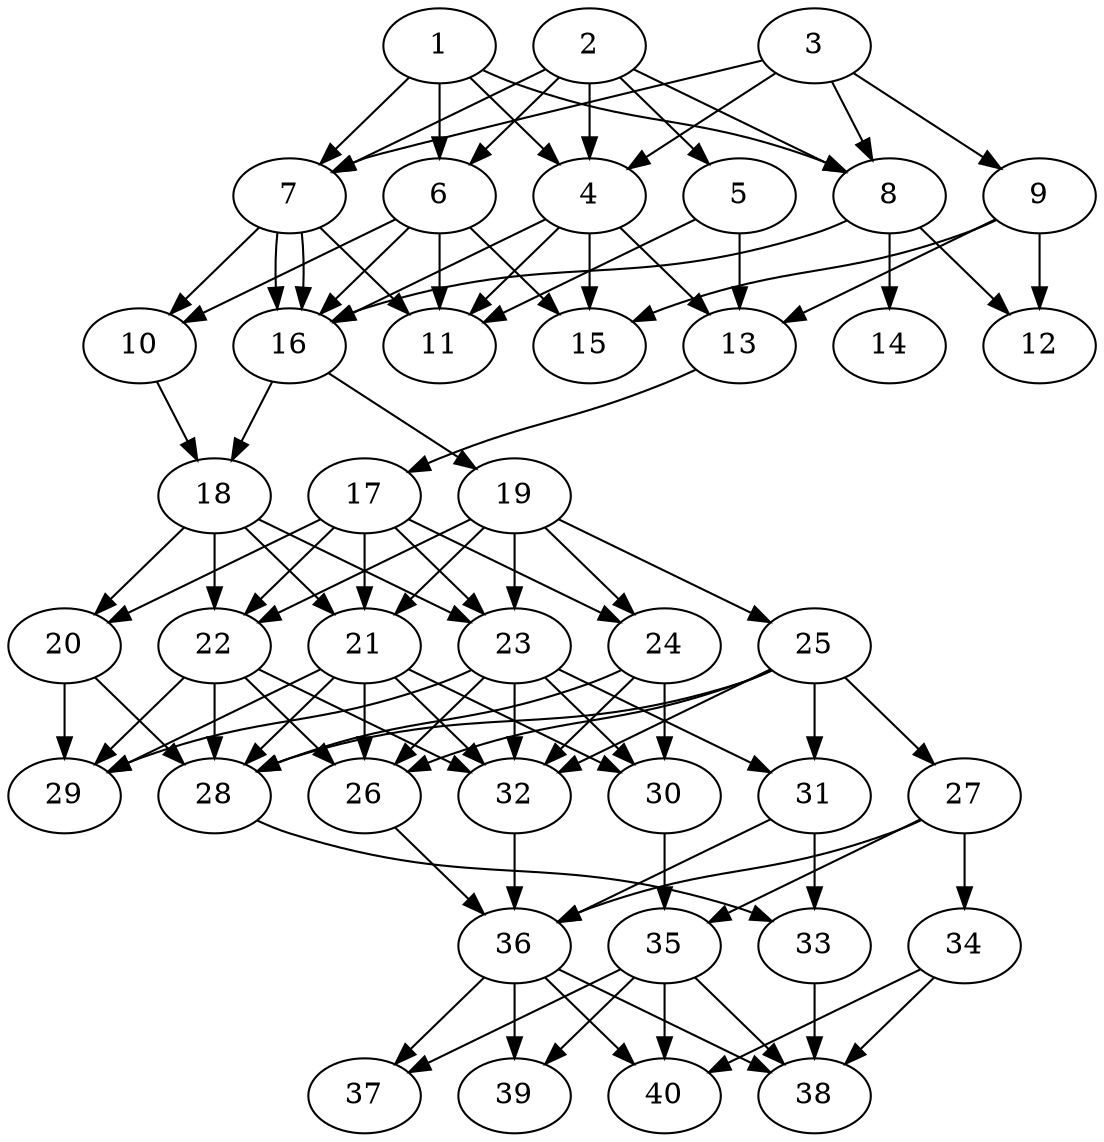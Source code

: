 // DAG automatically generated by daggen at Tue Aug  6 16:28:35 2019
// ./daggen --dot -n 40 --ccr 0.4 --fat 0.5 --regular 0.5 --density 0.8 --mindata 5242880 --maxdata 52428800 
digraph G {
  1 [size="93639680", alpha="0.06", expect_size="37455872"] 
  1 -> 4 [size ="37455872"]
  1 -> 6 [size ="37455872"]
  1 -> 7 [size ="37455872"]
  1 -> 8 [size ="37455872"]
  2 [size="48143360", alpha="0.10", expect_size="19257344"] 
  2 -> 4 [size ="19257344"]
  2 -> 5 [size ="19257344"]
  2 -> 6 [size ="19257344"]
  2 -> 7 [size ="19257344"]
  2 -> 8 [size ="19257344"]
  3 [size="31943680", alpha="0.00", expect_size="12777472"] 
  3 -> 4 [size ="12777472"]
  3 -> 7 [size ="12777472"]
  3 -> 8 [size ="12777472"]
  3 -> 9 [size ="12777472"]
  4 [size="35258880", alpha="0.01", expect_size="14103552"] 
  4 -> 11 [size ="14103552"]
  4 -> 13 [size ="14103552"]
  4 -> 15 [size ="14103552"]
  4 -> 16 [size ="14103552"]
  5 [size="94479360", alpha="0.08", expect_size="37791744"] 
  5 -> 11 [size ="37791744"]
  5 -> 13 [size ="37791744"]
  6 [size="59233280", alpha="0.11", expect_size="23693312"] 
  6 -> 10 [size ="23693312"]
  6 -> 11 [size ="23693312"]
  6 -> 15 [size ="23693312"]
  6 -> 16 [size ="23693312"]
  7 [size="28695040", alpha="0.08", expect_size="11478016"] 
  7 -> 10 [size ="11478016"]
  7 -> 11 [size ="11478016"]
  7 -> 16 [size ="11478016"]
  7 -> 16 [size ="11478016"]
  8 [size="128432640", alpha="0.08", expect_size="51373056"] 
  8 -> 12 [size ="51373056"]
  8 -> 14 [size ="51373056"]
  8 -> 16 [size ="51373056"]
  9 [size="79746560", alpha="0.11", expect_size="31898624"] 
  9 -> 12 [size ="31898624"]
  9 -> 13 [size ="31898624"]
  9 -> 15 [size ="31898624"]
  10 [size="26401280", alpha="0.17", expect_size="10560512"] 
  10 -> 18 [size ="10560512"]
  11 [size="116264960", alpha="0.16", expect_size="46505984"] 
  12 [size="32983040", alpha="0.12", expect_size="13193216"] 
  13 [size="90542080", alpha="0.03", expect_size="36216832"] 
  13 -> 17 [size ="36216832"]
  14 [size="91947520", alpha="0.08", expect_size="36779008"] 
  15 [size="99110400", alpha="0.10", expect_size="39644160"] 
  16 [size="31165440", alpha="0.20", expect_size="12466176"] 
  16 -> 18 [size ="12466176"]
  16 -> 19 [size ="12466176"]
  17 [size="94720000", alpha="0.08", expect_size="37888000"] 
  17 -> 20 [size ="37888000"]
  17 -> 21 [size ="37888000"]
  17 -> 22 [size ="37888000"]
  17 -> 23 [size ="37888000"]
  17 -> 24 [size ="37888000"]
  18 [size="23342080", alpha="0.12", expect_size="9336832"] 
  18 -> 20 [size ="9336832"]
  18 -> 21 [size ="9336832"]
  18 -> 22 [size ="9336832"]
  18 -> 23 [size ="9336832"]
  19 [size="71531520", alpha="0.12", expect_size="28612608"] 
  19 -> 21 [size ="28612608"]
  19 -> 22 [size ="28612608"]
  19 -> 23 [size ="28612608"]
  19 -> 24 [size ="28612608"]
  19 -> 25 [size ="28612608"]
  20 [size="15874560", alpha="0.06", expect_size="6349824"] 
  20 -> 28 [size ="6349824"]
  20 -> 29 [size ="6349824"]
  21 [size="116485120", alpha="0.14", expect_size="46594048"] 
  21 -> 26 [size ="46594048"]
  21 -> 28 [size ="46594048"]
  21 -> 29 [size ="46594048"]
  21 -> 30 [size ="46594048"]
  21 -> 32 [size ="46594048"]
  22 [size="92702720", alpha="0.08", expect_size="37081088"] 
  22 -> 26 [size ="37081088"]
  22 -> 28 [size ="37081088"]
  22 -> 29 [size ="37081088"]
  22 -> 32 [size ="37081088"]
  23 [size="42764800", alpha="0.05", expect_size="17105920"] 
  23 -> 26 [size ="17105920"]
  23 -> 29 [size ="17105920"]
  23 -> 30 [size ="17105920"]
  23 -> 31 [size ="17105920"]
  23 -> 32 [size ="17105920"]
  24 [size="58700800", alpha="0.06", expect_size="23480320"] 
  24 -> 28 [size ="23480320"]
  24 -> 30 [size ="23480320"]
  24 -> 32 [size ="23480320"]
  25 [size="105006080", alpha="0.01", expect_size="42002432"] 
  25 -> 26 [size ="42002432"]
  25 -> 27 [size ="42002432"]
  25 -> 28 [size ="42002432"]
  25 -> 31 [size ="42002432"]
  25 -> 32 [size ="42002432"]
  26 [size="44751360", alpha="0.03", expect_size="17900544"] 
  26 -> 36 [size ="17900544"]
  27 [size="43443200", alpha="0.08", expect_size="17377280"] 
  27 -> 34 [size ="17377280"]
  27 -> 35 [size ="17377280"]
  27 -> 36 [size ="17377280"]
  28 [size="89766400", alpha="0.13", expect_size="35906560"] 
  28 -> 33 [size ="35906560"]
  29 [size="41643520", alpha="0.09", expect_size="16657408"] 
  30 [size="112970240", alpha="0.07", expect_size="45188096"] 
  30 -> 35 [size ="45188096"]
  31 [size="32552960", alpha="0.03", expect_size="13021184"] 
  31 -> 33 [size ="13021184"]
  31 -> 36 [size ="13021184"]
  32 [size="116861440", alpha="0.02", expect_size="46744576"] 
  32 -> 36 [size ="46744576"]
  33 [size="47034880", alpha="0.14", expect_size="18813952"] 
  33 -> 38 [size ="18813952"]
  34 [size="77839360", alpha="0.19", expect_size="31135744"] 
  34 -> 38 [size ="31135744"]
  34 -> 40 [size ="31135744"]
  35 [size="113466880", alpha="0.19", expect_size="45386752"] 
  35 -> 37 [size ="45386752"]
  35 -> 38 [size ="45386752"]
  35 -> 39 [size ="45386752"]
  35 -> 40 [size ="45386752"]
  36 [size="117322240", alpha="0.03", expect_size="46928896"] 
  36 -> 37 [size ="46928896"]
  36 -> 38 [size ="46928896"]
  36 -> 39 [size ="46928896"]
  36 -> 40 [size ="46928896"]
  37 [size="17566720", alpha="0.20", expect_size="7026688"] 
  38 [size="65722880", alpha="0.18", expect_size="26289152"] 
  39 [size="23221760", alpha="0.07", expect_size="9288704"] 
  40 [size="74667520", alpha="0.16", expect_size="29867008"] 
}
